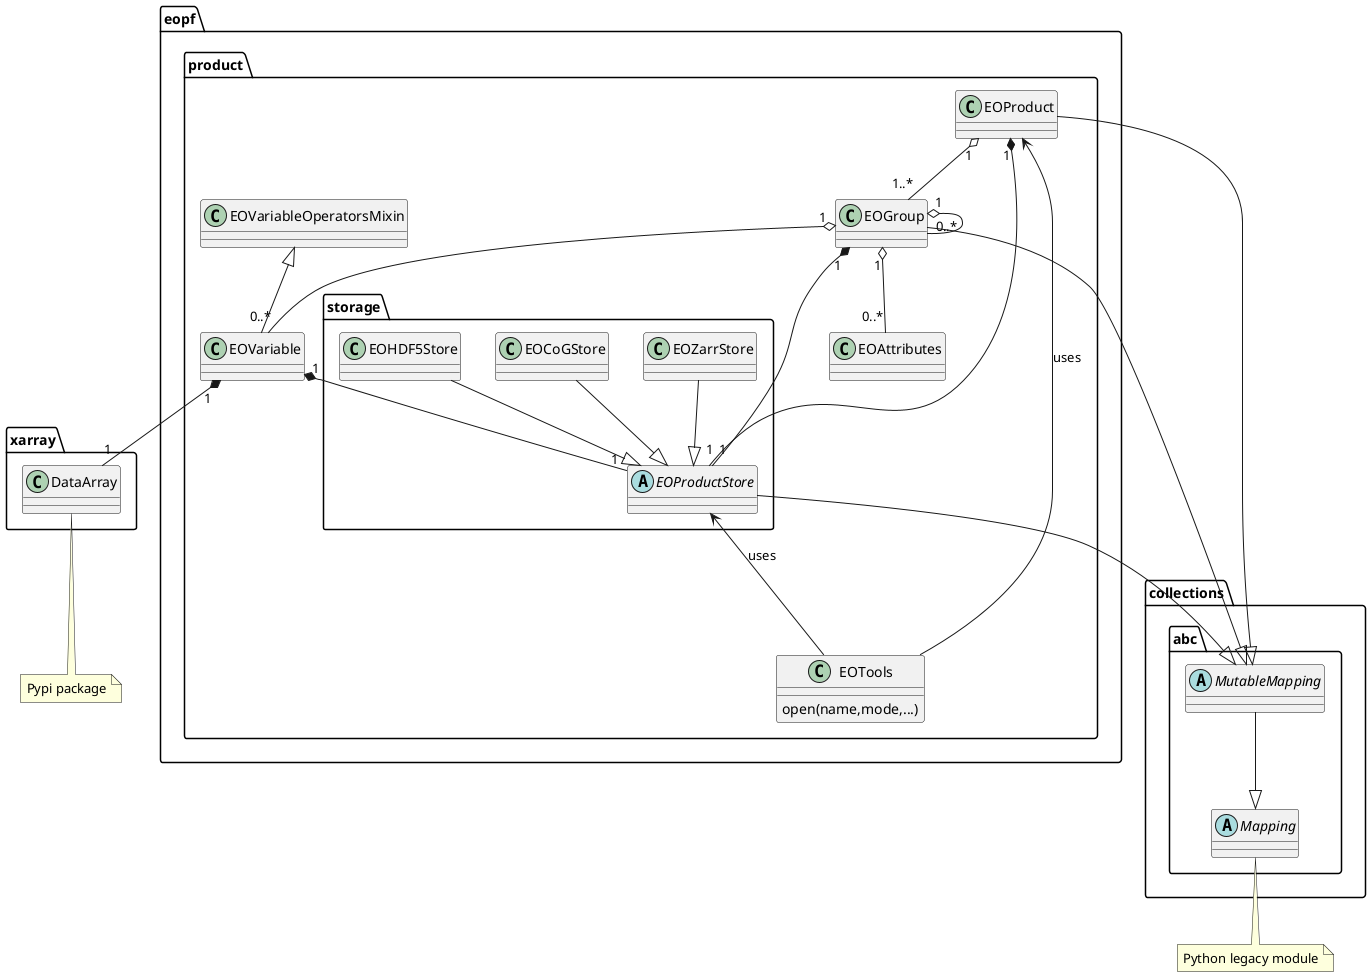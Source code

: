 @startuml
' left to right direction
package "eopf.product" {
    ' this class will be used as set of functions
    ' that giving access to the EOProducts
    ' just a design class and all methods should be available
    ' at the parent module level.
    class EOTools
    {
        open(name,mode,...)
    }

    class EOProduct
    class EOGroup
    class EOVariableOperatorsMixin
    class EOVariable
    package storage
    {
        ' inspired by fsspec.spec.AbstractFileSystem
        abstract EOProductStore
        EOZarrStore --|> EOProductStore
        EOCoGStore --|> EOProductStore
        EOHDF5Store --|> EOProductStore
    }
    EOProduct <-- EOTools : uses

    EOProduct "1" o-- "1..*" EOGroup
    EOGroup "1" o-- "0..*" EOVariable
    EOGroup "1" o-- "0..*" EOGroup
    EOGroup "1" o-- "0..*" EOAttributes
    EOVariableOperatorsMixin <|-- EOVariable

    ' EOProduct -.- EOProductBuilder : uses
    EOProductStore <-- EOTools : uses
    EOProduct "1" *-- "1" EOProductStore
    EOGroup "1" *-- "1" EOProductStore
    EOVariable "1" *-- "1" EOProductStore

}

package xarray {
    class DataArray
}
note bottom: Pypi package

package collections.abc {
    abstract MutableMapping
    abstract Mapping
    MutableMapping --|> Mapping
}
note bottom: Python legacy module

EOProduct --|> MutableMapping
EOGroup --|> MutableMapping
' EOVariable --|> MutableMapping
EOProductStore --|> MutableMapping

EOVariable "1" *-- "1" DataArray

@enduml
